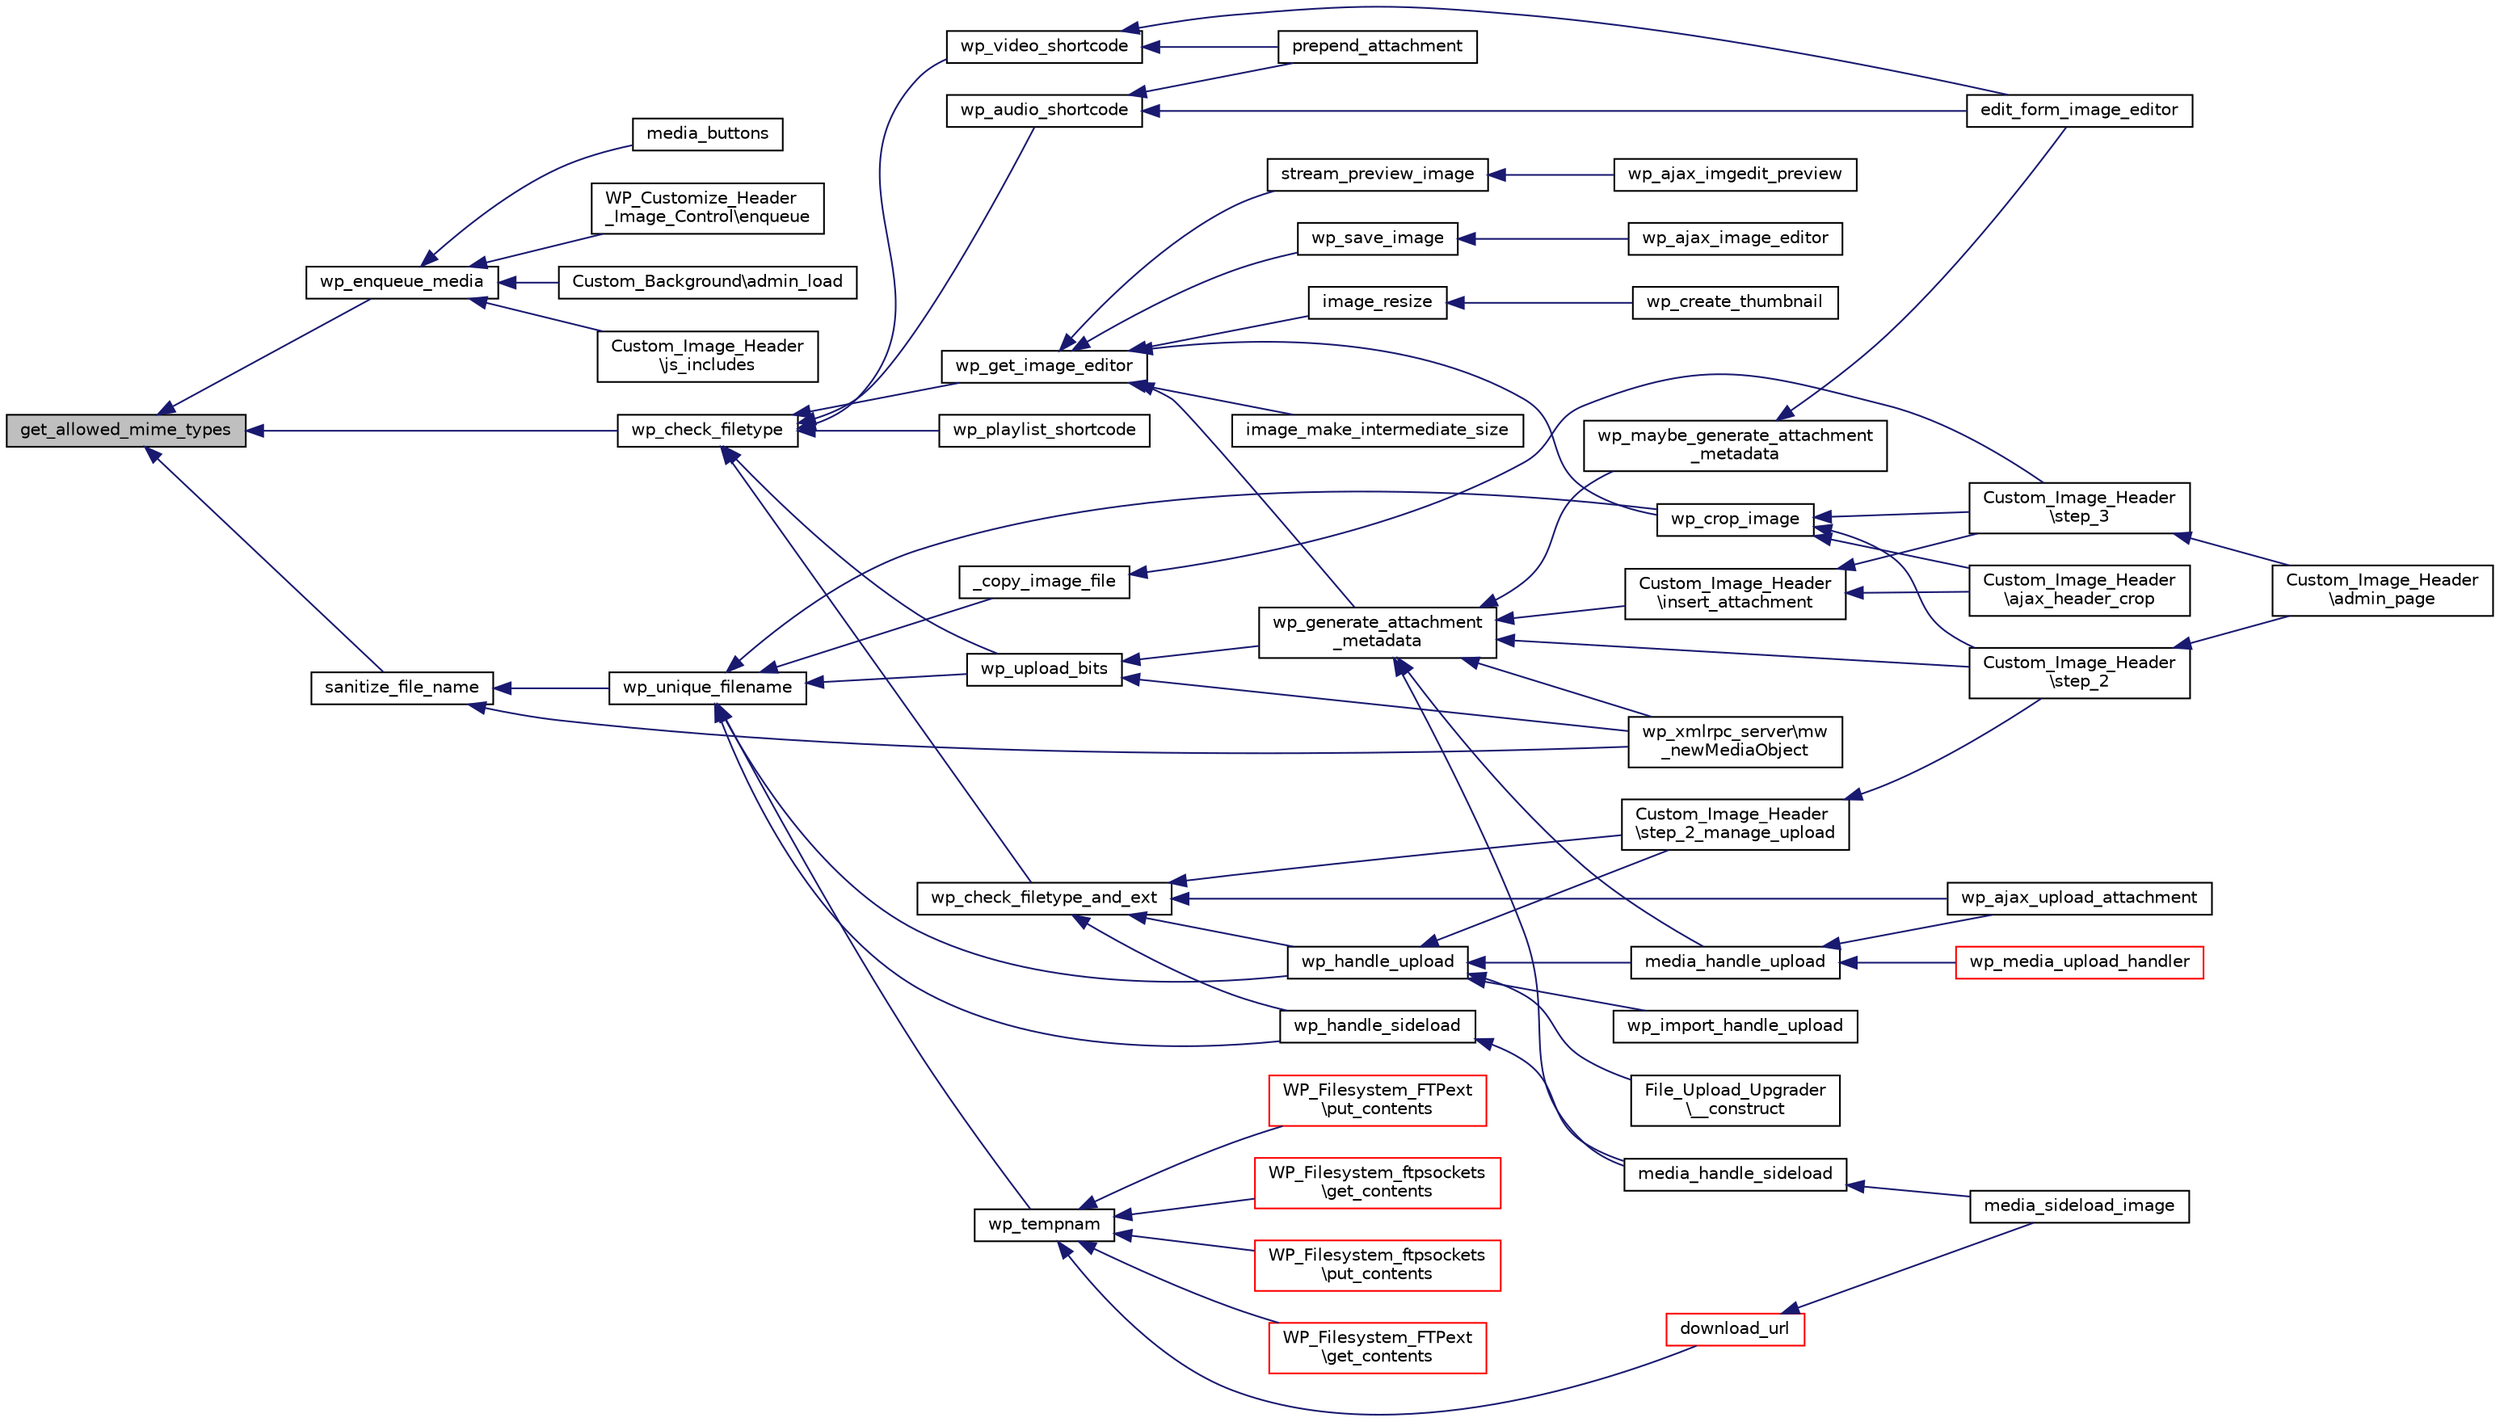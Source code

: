 digraph "get_allowed_mime_types"
{
  edge [fontname="Helvetica",fontsize="10",labelfontname="Helvetica",labelfontsize="10"];
  node [fontname="Helvetica",fontsize="10",shape=record];
  rankdir="LR";
  Node1 [label="get_allowed_mime_types",height=0.2,width=0.4,color="black", fillcolor="grey75", style="filled", fontcolor="black"];
  Node1 -> Node2 [dir="back",color="midnightblue",fontsize="10",style="solid",fontname="Helvetica"];
  Node2 [label="wp_enqueue_media",height=0.2,width=0.4,color="black", fillcolor="white", style="filled",URL="$wp-includes_2media_8php.html#a2cbdb038003b470c797affd8a91592ad"];
  Node2 -> Node3 [dir="back",color="midnightblue",fontsize="10",style="solid",fontname="Helvetica"];
  Node3 [label="Custom_Background\\admin_load",height=0.2,width=0.4,color="black", fillcolor="white", style="filled",URL="$class_custom___background.html#a3890bcfa2e190ee16b2d276e42b60695"];
  Node2 -> Node4 [dir="back",color="midnightblue",fontsize="10",style="solid",fontname="Helvetica"];
  Node4 [label="Custom_Image_Header\l\\js_includes",height=0.2,width=0.4,color="black", fillcolor="white", style="filled",URL="$class_custom___image___header.html#aa2e332fc40150d0e752ed7609a2f8b3b"];
  Node2 -> Node5 [dir="back",color="midnightblue",fontsize="10",style="solid",fontname="Helvetica"];
  Node5 [label="media_buttons",height=0.2,width=0.4,color="black", fillcolor="white", style="filled",URL="$wp-admin_2includes_2media_8php.html#a5142c610ea33094e5d2588890b754d11"];
  Node2 -> Node6 [dir="back",color="midnightblue",fontsize="10",style="solid",fontname="Helvetica"];
  Node6 [label="WP_Customize_Header\l_Image_Control\\enqueue",height=0.2,width=0.4,color="black", fillcolor="white", style="filled",URL="$class_w_p___customize___header___image___control.html#a2f971e5ae7041a43636b8c1195119f59"];
  Node1 -> Node7 [dir="back",color="midnightblue",fontsize="10",style="solid",fontname="Helvetica"];
  Node7 [label="wp_check_filetype",height=0.2,width=0.4,color="black", fillcolor="white", style="filled",URL="$wp-includes_2functions_8php.html#a75ff18a49764a284a4347e2f25674d40"];
  Node7 -> Node8 [dir="back",color="midnightblue",fontsize="10",style="solid",fontname="Helvetica"];
  Node8 [label="wp_playlist_shortcode",height=0.2,width=0.4,color="black", fillcolor="white", style="filled",URL="$wp-includes_2media_8php.html#a594fc68a8699b69881f21c767064f447"];
  Node7 -> Node9 [dir="back",color="midnightblue",fontsize="10",style="solid",fontname="Helvetica"];
  Node9 [label="wp_audio_shortcode",height=0.2,width=0.4,color="black", fillcolor="white", style="filled",URL="$wp-includes_2media_8php.html#a93eb90f78134ab53970350c07a177682"];
  Node9 -> Node10 [dir="back",color="midnightblue",fontsize="10",style="solid",fontname="Helvetica"];
  Node10 [label="edit_form_image_editor",height=0.2,width=0.4,color="black", fillcolor="white", style="filled",URL="$wp-admin_2includes_2media_8php.html#a26320140269118db4f5c196ba20ef35f"];
  Node9 -> Node11 [dir="back",color="midnightblue",fontsize="10",style="solid",fontname="Helvetica"];
  Node11 [label="prepend_attachment",height=0.2,width=0.4,color="black", fillcolor="white", style="filled",URL="$post-template_8php.html#a5bba5f2809cdc8b023449725df70c1d7"];
  Node7 -> Node12 [dir="back",color="midnightblue",fontsize="10",style="solid",fontname="Helvetica"];
  Node12 [label="wp_video_shortcode",height=0.2,width=0.4,color="black", fillcolor="white", style="filled",URL="$wp-includes_2media_8php.html#af896da81f873f56433bf0eb18f6018f4"];
  Node12 -> Node10 [dir="back",color="midnightblue",fontsize="10",style="solid",fontname="Helvetica"];
  Node12 -> Node11 [dir="back",color="midnightblue",fontsize="10",style="solid",fontname="Helvetica"];
  Node7 -> Node13 [dir="back",color="midnightblue",fontsize="10",style="solid",fontname="Helvetica"];
  Node13 [label="wp_get_image_editor",height=0.2,width=0.4,color="black", fillcolor="white", style="filled",URL="$wp-includes_2media_8php.html#ad63d4869ffd43e6603aee98b35f2bf3d"];
  Node13 -> Node14 [dir="back",color="midnightblue",fontsize="10",style="solid",fontname="Helvetica"];
  Node14 [label="image_resize",height=0.2,width=0.4,color="black", fillcolor="white", style="filled",URL="$wp-includes_2deprecated_8php.html#aed5c815bf31b5338d6d40e58e8c17d98"];
  Node14 -> Node15 [dir="back",color="midnightblue",fontsize="10",style="solid",fontname="Helvetica"];
  Node15 [label="wp_create_thumbnail",height=0.2,width=0.4,color="black", fillcolor="white", style="filled",URL="$wp-admin_2includes_2deprecated_8php.html#a84a7573942f1f247d98cade815e61e73"];
  Node13 -> Node16 [dir="back",color="midnightblue",fontsize="10",style="solid",fontname="Helvetica"];
  Node16 [label="stream_preview_image",height=0.2,width=0.4,color="black", fillcolor="white", style="filled",URL="$image-edit_8php.html#a092f70ecf7f6a44955b2aee867851b5f"];
  Node16 -> Node17 [dir="back",color="midnightblue",fontsize="10",style="solid",fontname="Helvetica"];
  Node17 [label="wp_ajax_imgedit_preview",height=0.2,width=0.4,color="black", fillcolor="white", style="filled",URL="$ajax-actions_8php.html#a28a0d3d106627d2eb405de4f4266012f"];
  Node13 -> Node18 [dir="back",color="midnightblue",fontsize="10",style="solid",fontname="Helvetica"];
  Node18 [label="wp_save_image",height=0.2,width=0.4,color="black", fillcolor="white", style="filled",URL="$image-edit_8php.html#ac1283964ab0299f759c15831ef16c4c6"];
  Node18 -> Node19 [dir="back",color="midnightblue",fontsize="10",style="solid",fontname="Helvetica"];
  Node19 [label="wp_ajax_image_editor",height=0.2,width=0.4,color="black", fillcolor="white", style="filled",URL="$ajax-actions_8php.html#a8081673304fa335f5a26de2c0383078e"];
  Node13 -> Node20 [dir="back",color="midnightblue",fontsize="10",style="solid",fontname="Helvetica"];
  Node20 [label="wp_crop_image",height=0.2,width=0.4,color="black", fillcolor="white", style="filled",URL="$wp-admin_2includes_2image_8php.html#a319b5bc3ec2753bad3e397bcd75f9d9e"];
  Node20 -> Node21 [dir="back",color="midnightblue",fontsize="10",style="solid",fontname="Helvetica"];
  Node21 [label="Custom_Image_Header\l\\step_2",height=0.2,width=0.4,color="black", fillcolor="white", style="filled",URL="$class_custom___image___header.html#ac8cde79ff301b51093133a64ecd45f65"];
  Node21 -> Node22 [dir="back",color="midnightblue",fontsize="10",style="solid",fontname="Helvetica"];
  Node22 [label="Custom_Image_Header\l\\admin_page",height=0.2,width=0.4,color="black", fillcolor="white", style="filled",URL="$class_custom___image___header.html#ac8f270a0f690e191178aac812f262ea3"];
  Node20 -> Node23 [dir="back",color="midnightblue",fontsize="10",style="solid",fontname="Helvetica"];
  Node23 [label="Custom_Image_Header\l\\step_3",height=0.2,width=0.4,color="black", fillcolor="white", style="filled",URL="$class_custom___image___header.html#a46a1de65a24cd25932980e3ead2518cb"];
  Node23 -> Node22 [dir="back",color="midnightblue",fontsize="10",style="solid",fontname="Helvetica"];
  Node20 -> Node24 [dir="back",color="midnightblue",fontsize="10",style="solid",fontname="Helvetica"];
  Node24 [label="Custom_Image_Header\l\\ajax_header_crop",height=0.2,width=0.4,color="black", fillcolor="white", style="filled",URL="$class_custom___image___header.html#aea588c6fba40834b3f65f67c846b0cba"];
  Node13 -> Node25 [dir="back",color="midnightblue",fontsize="10",style="solid",fontname="Helvetica"];
  Node25 [label="wp_generate_attachment\l_metadata",height=0.2,width=0.4,color="black", fillcolor="white", style="filled",URL="$wp-admin_2includes_2image_8php.html#a81a49932707fc3690dc80a4ce77c4028"];
  Node25 -> Node21 [dir="back",color="midnightblue",fontsize="10",style="solid",fontname="Helvetica"];
  Node25 -> Node26 [dir="back",color="midnightblue",fontsize="10",style="solid",fontname="Helvetica"];
  Node26 [label="Custom_Image_Header\l\\insert_attachment",height=0.2,width=0.4,color="black", fillcolor="white", style="filled",URL="$class_custom___image___header.html#a3d3f701ec13794e71e0343c673d2f1a0"];
  Node26 -> Node23 [dir="back",color="midnightblue",fontsize="10",style="solid",fontname="Helvetica"];
  Node26 -> Node24 [dir="back",color="midnightblue",fontsize="10",style="solid",fontname="Helvetica"];
  Node25 -> Node27 [dir="back",color="midnightblue",fontsize="10",style="solid",fontname="Helvetica"];
  Node27 [label="media_handle_upload",height=0.2,width=0.4,color="black", fillcolor="white", style="filled",URL="$wp-admin_2includes_2media_8php.html#ad208ac9c114d86649b6b1df2e8c91c27"];
  Node27 -> Node28 [dir="back",color="midnightblue",fontsize="10",style="solid",fontname="Helvetica"];
  Node28 [label="wp_ajax_upload_attachment",height=0.2,width=0.4,color="black", fillcolor="white", style="filled",URL="$ajax-actions_8php.html#a0b827b3a380fc33dc655ce4c1e8c2c9f"];
  Node27 -> Node29 [dir="back",color="midnightblue",fontsize="10",style="solid",fontname="Helvetica"];
  Node29 [label="wp_media_upload_handler",height=0.2,width=0.4,color="red", fillcolor="white", style="filled",URL="$wp-admin_2includes_2media_8php.html#a290a4549b6a07691f9b0d135426753ad"];
  Node25 -> Node30 [dir="back",color="midnightblue",fontsize="10",style="solid",fontname="Helvetica"];
  Node30 [label="media_handle_sideload",height=0.2,width=0.4,color="black", fillcolor="white", style="filled",URL="$wp-admin_2includes_2media_8php.html#a89a17df1b019ab6a2e96784f1ee58670"];
  Node30 -> Node31 [dir="back",color="midnightblue",fontsize="10",style="solid",fontname="Helvetica"];
  Node31 [label="media_sideload_image",height=0.2,width=0.4,color="black", fillcolor="white", style="filled",URL="$wp-admin_2includes_2media_8php.html#ac2d87e354ac6e4dc8eb7d39f6a852393"];
  Node25 -> Node32 [dir="back",color="midnightblue",fontsize="10",style="solid",fontname="Helvetica"];
  Node32 [label="wp_maybe_generate_attachment\l_metadata",height=0.2,width=0.4,color="black", fillcolor="white", style="filled",URL="$wp-includes_2media_8php.html#a34396a9240d0872fc8f2afca0d27f1ad"];
  Node32 -> Node10 [dir="back",color="midnightblue",fontsize="10",style="solid",fontname="Helvetica"];
  Node25 -> Node33 [dir="back",color="midnightblue",fontsize="10",style="solid",fontname="Helvetica"];
  Node33 [label="wp_xmlrpc_server\\mw\l_newMediaObject",height=0.2,width=0.4,color="black", fillcolor="white", style="filled",URL="$classwp__xmlrpc__server.html#af701ab36453577618f4aec04df3128d0"];
  Node13 -> Node34 [dir="back",color="midnightblue",fontsize="10",style="solid",fontname="Helvetica"];
  Node34 [label="image_make_intermediate_size",height=0.2,width=0.4,color="black", fillcolor="white", style="filled",URL="$wp-includes_2media_8php.html#a7b349cf6489f41405dcb59d996b9b327"];
  Node7 -> Node35 [dir="back",color="midnightblue",fontsize="10",style="solid",fontname="Helvetica"];
  Node35 [label="wp_upload_bits",height=0.2,width=0.4,color="black", fillcolor="white", style="filled",URL="$wp-includes_2functions_8php.html#a054788f9d51bda333c22fca8e36dbdcc"];
  Node35 -> Node25 [dir="back",color="midnightblue",fontsize="10",style="solid",fontname="Helvetica"];
  Node35 -> Node33 [dir="back",color="midnightblue",fontsize="10",style="solid",fontname="Helvetica"];
  Node7 -> Node36 [dir="back",color="midnightblue",fontsize="10",style="solid",fontname="Helvetica"];
  Node36 [label="wp_check_filetype_and_ext",height=0.2,width=0.4,color="black", fillcolor="white", style="filled",URL="$wp-includes_2functions_8php.html#ad7133b9d8edf539917094b657f8c701e"];
  Node36 -> Node37 [dir="back",color="midnightblue",fontsize="10",style="solid",fontname="Helvetica"];
  Node37 [label="wp_handle_upload",height=0.2,width=0.4,color="black", fillcolor="white", style="filled",URL="$wp-admin_2includes_2_file_8php.html#aff843f7f5421086d58b20f035ff208b4"];
  Node37 -> Node38 [dir="back",color="midnightblue",fontsize="10",style="solid",fontname="Helvetica"];
  Node38 [label="Custom_Image_Header\l\\step_2_manage_upload",height=0.2,width=0.4,color="black", fillcolor="white", style="filled",URL="$class_custom___image___header.html#aae01cfad48e09d88db94736fe3b2435d"];
  Node38 -> Node21 [dir="back",color="midnightblue",fontsize="10",style="solid",fontname="Helvetica"];
  Node37 -> Node39 [dir="back",color="midnightblue",fontsize="10",style="solid",fontname="Helvetica"];
  Node39 [label="wp_import_handle_upload",height=0.2,width=0.4,color="black", fillcolor="white", style="filled",URL="$includes_2import_8php.html#a364b2f3afa15877d095eb67379c55d65"];
  Node37 -> Node40 [dir="back",color="midnightblue",fontsize="10",style="solid",fontname="Helvetica"];
  Node40 [label="File_Upload_Upgrader\l\\__construct",height=0.2,width=0.4,color="black", fillcolor="white", style="filled",URL="$class_file___upload___upgrader.html#aba8c11664e50ca47278bb7578d15e1e4"];
  Node37 -> Node27 [dir="back",color="midnightblue",fontsize="10",style="solid",fontname="Helvetica"];
  Node36 -> Node41 [dir="back",color="midnightblue",fontsize="10",style="solid",fontname="Helvetica"];
  Node41 [label="wp_handle_sideload",height=0.2,width=0.4,color="black", fillcolor="white", style="filled",URL="$wp-admin_2includes_2_file_8php.html#a55c4c0df8d4fb7316c273f9a4c0632ab"];
  Node41 -> Node30 [dir="back",color="midnightblue",fontsize="10",style="solid",fontname="Helvetica"];
  Node36 -> Node38 [dir="back",color="midnightblue",fontsize="10",style="solid",fontname="Helvetica"];
  Node36 -> Node28 [dir="back",color="midnightblue",fontsize="10",style="solid",fontname="Helvetica"];
  Node1 -> Node42 [dir="back",color="midnightblue",fontsize="10",style="solid",fontname="Helvetica"];
  Node42 [label="sanitize_file_name",height=0.2,width=0.4,color="black", fillcolor="white", style="filled",URL="$formatting_8php.html#a253f9adcb9bbdc713330f872ba968a38"];
  Node42 -> Node43 [dir="back",color="midnightblue",fontsize="10",style="solid",fontname="Helvetica"];
  Node43 [label="wp_unique_filename",height=0.2,width=0.4,color="black", fillcolor="white", style="filled",URL="$wp-includes_2functions_8php.html#ac63755c4a615ce3368573e5f7d90f152"];
  Node43 -> Node44 [dir="back",color="midnightblue",fontsize="10",style="solid",fontname="Helvetica"];
  Node44 [label="wp_tempnam",height=0.2,width=0.4,color="black", fillcolor="white", style="filled",URL="$wp-admin_2includes_2_file_8php.html#a55db852480d629402e2d30dd101c6711"];
  Node44 -> Node45 [dir="back",color="midnightblue",fontsize="10",style="solid",fontname="Helvetica"];
  Node45 [label="download_url",height=0.2,width=0.4,color="red", fillcolor="white", style="filled",URL="$wp-admin_2includes_2_file_8php.html#a19414fe3207568daa4f355e8d3810ad7"];
  Node45 -> Node31 [dir="back",color="midnightblue",fontsize="10",style="solid",fontname="Helvetica"];
  Node44 -> Node46 [dir="back",color="midnightblue",fontsize="10",style="solid",fontname="Helvetica"];
  Node46 [label="WP_Filesystem_FTPext\l\\get_contents",height=0.2,width=0.4,color="red", fillcolor="white", style="filled",URL="$class_w_p___filesystem___f_t_pext.html#a45b1abb0ec226fec089baa371a7614c3"];
  Node44 -> Node47 [dir="back",color="midnightblue",fontsize="10",style="solid",fontname="Helvetica"];
  Node47 [label="WP_Filesystem_FTPext\l\\put_contents",height=0.2,width=0.4,color="red", fillcolor="white", style="filled",URL="$class_w_p___filesystem___f_t_pext.html#abf8edf4bf0eeb2a0ebd9a94fac14719c"];
  Node44 -> Node48 [dir="back",color="midnightblue",fontsize="10",style="solid",fontname="Helvetica"];
  Node48 [label="WP_Filesystem_ftpsockets\l\\get_contents",height=0.2,width=0.4,color="red", fillcolor="white", style="filled",URL="$class_w_p___filesystem__ftpsockets.html#a45b1abb0ec226fec089baa371a7614c3"];
  Node44 -> Node49 [dir="back",color="midnightblue",fontsize="10",style="solid",fontname="Helvetica"];
  Node49 [label="WP_Filesystem_ftpsockets\l\\put_contents",height=0.2,width=0.4,color="red", fillcolor="white", style="filled",URL="$class_w_p___filesystem__ftpsockets.html#abf8edf4bf0eeb2a0ebd9a94fac14719c"];
  Node43 -> Node37 [dir="back",color="midnightblue",fontsize="10",style="solid",fontname="Helvetica"];
  Node43 -> Node41 [dir="back",color="midnightblue",fontsize="10",style="solid",fontname="Helvetica"];
  Node43 -> Node20 [dir="back",color="midnightblue",fontsize="10",style="solid",fontname="Helvetica"];
  Node43 -> Node50 [dir="back",color="midnightblue",fontsize="10",style="solid",fontname="Helvetica"];
  Node50 [label="_copy_image_file",height=0.2,width=0.4,color="black", fillcolor="white", style="filled",URL="$wp-admin_2includes_2image_8php.html#a470c4e04f3d906c179afbd2e53da206a"];
  Node50 -> Node23 [dir="back",color="midnightblue",fontsize="10",style="solid",fontname="Helvetica"];
  Node43 -> Node35 [dir="back",color="midnightblue",fontsize="10",style="solid",fontname="Helvetica"];
  Node42 -> Node33 [dir="back",color="midnightblue",fontsize="10",style="solid",fontname="Helvetica"];
}
